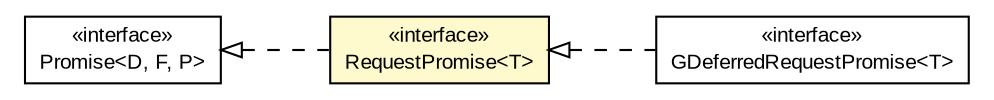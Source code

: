 #!/usr/local/bin/dot
#
# Class diagram 
# Generated by UMLGraph version R5_6-24-gf6e263 (http://www.umlgraph.org/)
#

digraph G {
	edge [fontname="arial",fontsize=10,labelfontname="arial",labelfontsize=10];
	node [fontname="arial",fontsize=10,shape=plaintext];
	nodesep=0.25;
	ranksep=0.5;
	rankdir=LR;
	// io.reinert.requestor.gdeferred.RequestPromise<T>
	c9100 [label=<<table title="io.reinert.requestor.gdeferred.RequestPromise" border="0" cellborder="1" cellspacing="0" cellpadding="2" port="p" bgcolor="lemonChiffon" href="./RequestPromise.html">
		<tr><td><table border="0" cellspacing="0" cellpadding="1">
<tr><td align="center" balign="center"> &#171;interface&#187; </td></tr>
<tr><td align="center" balign="center"> RequestPromise&lt;T&gt; </td></tr>
		</table></td></tr>
		</table>>, URL="./RequestPromise.html", fontname="arial", fontcolor="black", fontsize=10.0];
	// io.reinert.requestor.gdeferred.GDeferredRequestPromise<T>
	c9103 [label=<<table title="io.reinert.requestor.gdeferred.GDeferredRequestPromise" border="0" cellborder="1" cellspacing="0" cellpadding="2" port="p" href="./GDeferredRequestPromise.html">
		<tr><td><table border="0" cellspacing="0" cellpadding="1">
<tr><td align="center" balign="center"> &#171;interface&#187; </td></tr>
<tr><td align="center" balign="center"> GDeferredRequestPromise&lt;T&gt; </td></tr>
		</table></td></tr>
		</table>>, URL="./GDeferredRequestPromise.html", fontname="arial", fontcolor="black", fontsize=10.0];
	//io.reinert.requestor.gdeferred.RequestPromise<T> implements io.reinert.gdeferred.Promise<D, F, P>
	c9110:p -> c9100:p [dir=back,arrowtail=empty,style=dashed];
	//io.reinert.requestor.gdeferred.GDeferredRequestPromise<T> implements io.reinert.requestor.gdeferred.RequestPromise<T>
	c9100:p -> c9103:p [dir=back,arrowtail=empty,style=dashed];
	// io.reinert.gdeferred.Promise<D, F, P>
	c9110 [label=<<table title="io.reinert.gdeferred.Promise" border="0" cellborder="1" cellspacing="0" cellpadding="2" port="p">
		<tr><td><table border="0" cellspacing="0" cellpadding="1">
<tr><td align="center" balign="center"> &#171;interface&#187; </td></tr>
<tr><td align="center" balign="center"> Promise&lt;D, F, P&gt; </td></tr>
		</table></td></tr>
		</table>>, URL="null", fontname="arial", fontcolor="black", fontsize=10.0];
}

